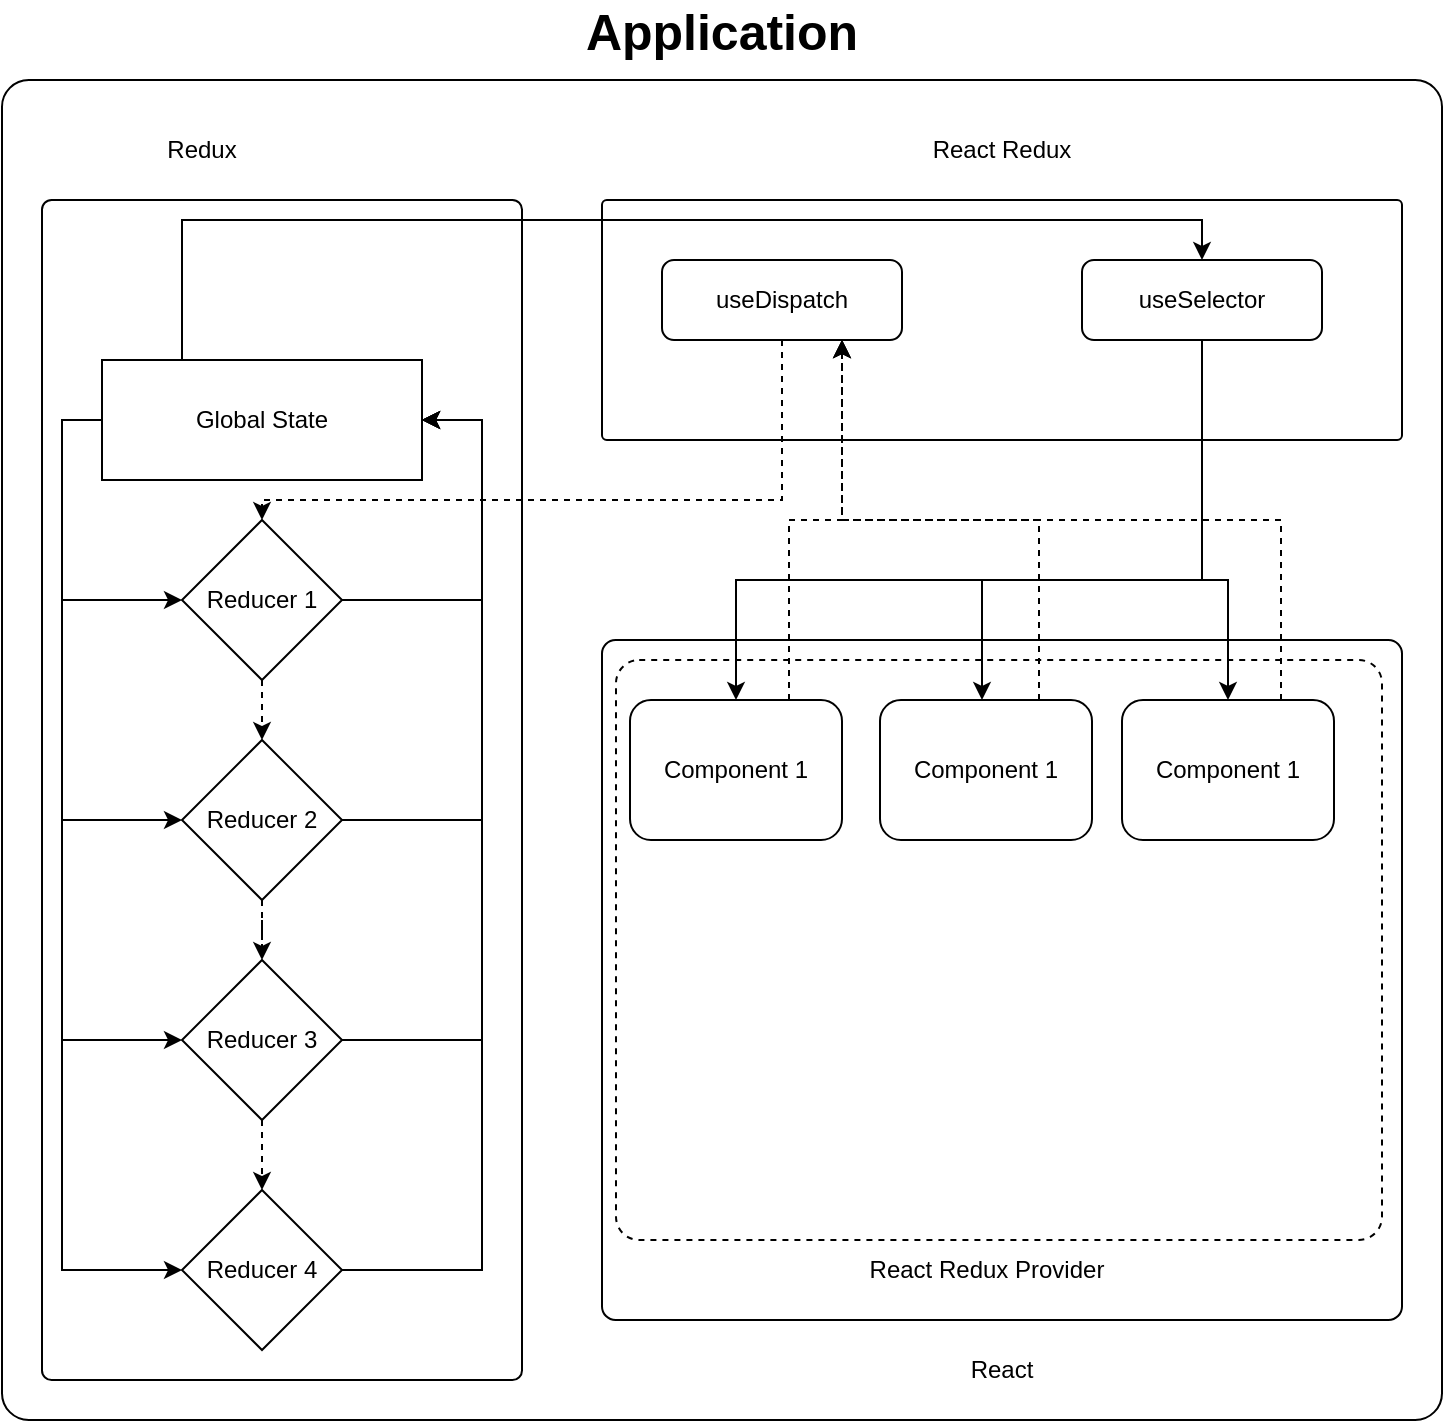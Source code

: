 <mxfile version="22.1.21" type="device">
  <diagram name="Page-1" id="mWZnEUVK1wt10If_alMy">
    <mxGraphModel dx="1434" dy="804" grid="1" gridSize="10" guides="1" tooltips="1" connect="1" arrows="1" fold="1" page="1" pageScale="1" pageWidth="827" pageHeight="1169" math="0" shadow="0">
      <root>
        <mxCell id="0" />
        <mxCell id="1" parent="0" />
        <mxCell id="usTf-mfsvKRDvEPEvib0-1" value="" style="rounded=1;whiteSpace=wrap;html=1;arcSize=2;" vertex="1" parent="1">
          <mxGeometry x="40" y="80" width="720" height="670" as="geometry" />
        </mxCell>
        <mxCell id="usTf-mfsvKRDvEPEvib0-2" value="Application" style="text;html=1;strokeColor=none;fillColor=none;align=center;verticalAlign=middle;whiteSpace=wrap;rounded=0;fontStyle=1;fontSize=25;" vertex="1" parent="1">
          <mxGeometry x="320" y="40" width="160" height="30" as="geometry" />
        </mxCell>
        <mxCell id="usTf-mfsvKRDvEPEvib0-4" value="" style="rounded=1;whiteSpace=wrap;html=1;arcSize=2;" vertex="1" parent="1">
          <mxGeometry x="60" y="140" width="240" height="590" as="geometry" />
        </mxCell>
        <mxCell id="usTf-mfsvKRDvEPEvib0-6" value="" style="rounded=1;whiteSpace=wrap;html=1;arcSize=2;" vertex="1" parent="1">
          <mxGeometry x="340" y="360" width="400" height="340" as="geometry" />
        </mxCell>
        <mxCell id="usTf-mfsvKRDvEPEvib0-20" style="edgeStyle=orthogonalEdgeStyle;rounded=0;orthogonalLoop=1;jettySize=auto;html=1;exitX=0;exitY=0.5;exitDx=0;exitDy=0;entryX=0;entryY=0.5;entryDx=0;entryDy=0;" edge="1" parent="1" target="usTf-mfsvKRDvEPEvib0-18">
          <mxGeometry relative="1" as="geometry">
            <mxPoint x="80" y="250" as="sourcePoint" />
            <mxPoint x="120" y="675" as="targetPoint" />
            <Array as="points">
              <mxPoint x="70" y="250" />
              <mxPoint x="70" y="675" />
            </Array>
          </mxGeometry>
        </mxCell>
        <mxCell id="usTf-mfsvKRDvEPEvib0-22" style="edgeStyle=orthogonalEdgeStyle;rounded=0;orthogonalLoop=1;jettySize=auto;html=1;exitX=0;exitY=0.5;exitDx=0;exitDy=0;entryX=0;entryY=0.5;entryDx=0;entryDy=0;" edge="1" parent="1" source="usTf-mfsvKRDvEPEvib0-8" target="usTf-mfsvKRDvEPEvib0-15">
          <mxGeometry relative="1" as="geometry" />
        </mxCell>
        <mxCell id="usTf-mfsvKRDvEPEvib0-23" style="edgeStyle=orthogonalEdgeStyle;rounded=0;orthogonalLoop=1;jettySize=auto;html=1;exitX=0;exitY=0.5;exitDx=0;exitDy=0;entryX=0;entryY=0.5;entryDx=0;entryDy=0;" edge="1" parent="1" source="usTf-mfsvKRDvEPEvib0-8" target="usTf-mfsvKRDvEPEvib0-16">
          <mxGeometry relative="1" as="geometry" />
        </mxCell>
        <mxCell id="usTf-mfsvKRDvEPEvib0-24" style="edgeStyle=orthogonalEdgeStyle;rounded=0;orthogonalLoop=1;jettySize=auto;html=1;exitX=0;exitY=0.5;exitDx=0;exitDy=0;entryX=0;entryY=0.5;entryDx=0;entryDy=0;" edge="1" parent="1" source="usTf-mfsvKRDvEPEvib0-8" target="usTf-mfsvKRDvEPEvib0-17">
          <mxGeometry relative="1" as="geometry" />
        </mxCell>
        <mxCell id="usTf-mfsvKRDvEPEvib0-8" value="Global State" style="rounded=0;whiteSpace=wrap;html=1;" vertex="1" parent="1">
          <mxGeometry x="90" y="220" width="160" height="60" as="geometry" />
        </mxCell>
        <mxCell id="usTf-mfsvKRDvEPEvib0-9" value="Redux" style="text;html=1;strokeColor=none;fillColor=none;align=center;verticalAlign=middle;whiteSpace=wrap;rounded=0;" vertex="1" parent="1">
          <mxGeometry x="110" y="100" width="60" height="30" as="geometry" />
        </mxCell>
        <mxCell id="usTf-mfsvKRDvEPEvib0-10" value="React" style="text;html=1;strokeColor=none;fillColor=none;align=center;verticalAlign=middle;whiteSpace=wrap;rounded=0;" vertex="1" parent="1">
          <mxGeometry x="510" y="710" width="60" height="30" as="geometry" />
        </mxCell>
        <mxCell id="usTf-mfsvKRDvEPEvib0-11" value="" style="rounded=1;whiteSpace=wrap;html=1;arcSize=2;" vertex="1" parent="1">
          <mxGeometry x="340" y="140" width="400" height="120" as="geometry" />
        </mxCell>
        <mxCell id="usTf-mfsvKRDvEPEvib0-14" value="React Redux" style="text;html=1;strokeColor=none;fillColor=none;align=center;verticalAlign=middle;whiteSpace=wrap;rounded=0;" vertex="1" parent="1">
          <mxGeometry x="495" y="100" width="90" height="30" as="geometry" />
        </mxCell>
        <mxCell id="usTf-mfsvKRDvEPEvib0-25" style="edgeStyle=orthogonalEdgeStyle;rounded=0;orthogonalLoop=1;jettySize=auto;html=1;exitX=1;exitY=0.5;exitDx=0;exitDy=0;entryX=1;entryY=0.5;entryDx=0;entryDy=0;" edge="1" parent="1" source="usTf-mfsvKRDvEPEvib0-15" target="usTf-mfsvKRDvEPEvib0-8">
          <mxGeometry relative="1" as="geometry">
            <Array as="points">
              <mxPoint x="280" y="340" />
              <mxPoint x="280" y="250" />
            </Array>
          </mxGeometry>
        </mxCell>
        <mxCell id="usTf-mfsvKRDvEPEvib0-40" style="edgeStyle=orthogonalEdgeStyle;rounded=0;orthogonalLoop=1;jettySize=auto;html=1;exitX=0.5;exitY=1;exitDx=0;exitDy=0;entryX=0.5;entryY=0;entryDx=0;entryDy=0;dashed=1;" edge="1" parent="1" source="usTf-mfsvKRDvEPEvib0-15" target="usTf-mfsvKRDvEPEvib0-16">
          <mxGeometry relative="1" as="geometry" />
        </mxCell>
        <mxCell id="usTf-mfsvKRDvEPEvib0-15" value="Reducer 1" style="rhombus;whiteSpace=wrap;html=1;" vertex="1" parent="1">
          <mxGeometry x="130" y="300" width="80" height="80" as="geometry" />
        </mxCell>
        <mxCell id="usTf-mfsvKRDvEPEvib0-26" style="edgeStyle=orthogonalEdgeStyle;rounded=0;orthogonalLoop=1;jettySize=auto;html=1;exitX=1;exitY=0.5;exitDx=0;exitDy=0;entryX=1;entryY=0.5;entryDx=0;entryDy=0;" edge="1" parent="1" source="usTf-mfsvKRDvEPEvib0-16" target="usTf-mfsvKRDvEPEvib0-8">
          <mxGeometry relative="1" as="geometry">
            <Array as="points">
              <mxPoint x="280" y="450" />
              <mxPoint x="280" y="250" />
            </Array>
          </mxGeometry>
        </mxCell>
        <mxCell id="usTf-mfsvKRDvEPEvib0-42" style="edgeStyle=orthogonalEdgeStyle;rounded=0;orthogonalLoop=1;jettySize=auto;html=1;exitX=0.5;exitY=1;exitDx=0;exitDy=0;dashed=1;" edge="1" parent="1" source="usTf-mfsvKRDvEPEvib0-16" target="usTf-mfsvKRDvEPEvib0-17">
          <mxGeometry relative="1" as="geometry" />
        </mxCell>
        <mxCell id="usTf-mfsvKRDvEPEvib0-16" value="Reducer 2" style="rhombus;whiteSpace=wrap;html=1;" vertex="1" parent="1">
          <mxGeometry x="130" y="410" width="80" height="80" as="geometry" />
        </mxCell>
        <mxCell id="usTf-mfsvKRDvEPEvib0-28" style="edgeStyle=orthogonalEdgeStyle;rounded=0;orthogonalLoop=1;jettySize=auto;html=1;exitX=1;exitY=0.5;exitDx=0;exitDy=0;entryX=1;entryY=0.5;entryDx=0;entryDy=0;" edge="1" parent="1" source="usTf-mfsvKRDvEPEvib0-17" target="usTf-mfsvKRDvEPEvib0-8">
          <mxGeometry relative="1" as="geometry">
            <Array as="points">
              <mxPoint x="280" y="560" />
              <mxPoint x="280" y="250" />
            </Array>
          </mxGeometry>
        </mxCell>
        <mxCell id="usTf-mfsvKRDvEPEvib0-43" style="edgeStyle=orthogonalEdgeStyle;rounded=0;orthogonalLoop=1;jettySize=auto;html=1;exitX=0.5;exitY=1;exitDx=0;exitDy=0;entryX=0.5;entryY=0;entryDx=0;entryDy=0;dashed=1;" edge="1" parent="1" source="usTf-mfsvKRDvEPEvib0-17" target="usTf-mfsvKRDvEPEvib0-18">
          <mxGeometry relative="1" as="geometry" />
        </mxCell>
        <mxCell id="usTf-mfsvKRDvEPEvib0-17" value="Reducer 3" style="rhombus;whiteSpace=wrap;html=1;" vertex="1" parent="1">
          <mxGeometry x="130" y="520" width="80" height="80" as="geometry" />
        </mxCell>
        <mxCell id="usTf-mfsvKRDvEPEvib0-29" style="edgeStyle=orthogonalEdgeStyle;rounded=0;orthogonalLoop=1;jettySize=auto;html=1;exitX=1;exitY=0.5;exitDx=0;exitDy=0;entryX=1;entryY=0.5;entryDx=0;entryDy=0;" edge="1" parent="1" source="usTf-mfsvKRDvEPEvib0-18" target="usTf-mfsvKRDvEPEvib0-8">
          <mxGeometry relative="1" as="geometry">
            <Array as="points">
              <mxPoint x="280" y="675" />
              <mxPoint x="280" y="250" />
            </Array>
          </mxGeometry>
        </mxCell>
        <mxCell id="usTf-mfsvKRDvEPEvib0-18" value="Reducer 4" style="rhombus;whiteSpace=wrap;html=1;" vertex="1" parent="1">
          <mxGeometry x="130" y="635" width="80" height="80" as="geometry" />
        </mxCell>
        <mxCell id="usTf-mfsvKRDvEPEvib0-39" style="edgeStyle=orthogonalEdgeStyle;rounded=0;orthogonalLoop=1;jettySize=auto;html=1;exitX=0.5;exitY=1;exitDx=0;exitDy=0;entryX=0.5;entryY=0;entryDx=0;entryDy=0;dashed=1;" edge="1" parent="1" source="usTf-mfsvKRDvEPEvib0-33" target="usTf-mfsvKRDvEPEvib0-15">
          <mxGeometry relative="1" as="geometry">
            <Array as="points">
              <mxPoint x="430" y="290" />
              <mxPoint x="170" y="290" />
            </Array>
          </mxGeometry>
        </mxCell>
        <mxCell id="usTf-mfsvKRDvEPEvib0-33" value="useDispatch" style="rounded=1;whiteSpace=wrap;html=1;" vertex="1" parent="1">
          <mxGeometry x="370" y="170" width="120" height="40" as="geometry" />
        </mxCell>
        <mxCell id="usTf-mfsvKRDvEPEvib0-56" style="edgeStyle=orthogonalEdgeStyle;rounded=0;orthogonalLoop=1;jettySize=auto;html=1;exitX=0.5;exitY=1;exitDx=0;exitDy=0;entryX=0.5;entryY=0;entryDx=0;entryDy=0;" edge="1" parent="1" source="usTf-mfsvKRDvEPEvib0-34" target="usTf-mfsvKRDvEPEvib0-50">
          <mxGeometry relative="1" as="geometry">
            <Array as="points">
              <mxPoint x="640" y="330" />
              <mxPoint x="653" y="330" />
            </Array>
          </mxGeometry>
        </mxCell>
        <mxCell id="usTf-mfsvKRDvEPEvib0-57" style="edgeStyle=orthogonalEdgeStyle;rounded=0;orthogonalLoop=1;jettySize=auto;html=1;exitX=0.5;exitY=1;exitDx=0;exitDy=0;" edge="1" parent="1" source="usTf-mfsvKRDvEPEvib0-34" target="usTf-mfsvKRDvEPEvib0-49">
          <mxGeometry relative="1" as="geometry">
            <Array as="points">
              <mxPoint x="640" y="330" />
              <mxPoint x="530" y="330" />
            </Array>
          </mxGeometry>
        </mxCell>
        <mxCell id="usTf-mfsvKRDvEPEvib0-58" style="edgeStyle=orthogonalEdgeStyle;rounded=0;orthogonalLoop=1;jettySize=auto;html=1;exitX=0.5;exitY=1;exitDx=0;exitDy=0;entryX=0.5;entryY=0;entryDx=0;entryDy=0;" edge="1" parent="1" source="usTf-mfsvKRDvEPEvib0-34" target="usTf-mfsvKRDvEPEvib0-44">
          <mxGeometry relative="1" as="geometry">
            <Array as="points">
              <mxPoint x="640" y="330" />
              <mxPoint x="407" y="330" />
            </Array>
          </mxGeometry>
        </mxCell>
        <mxCell id="usTf-mfsvKRDvEPEvib0-34" value="useSelector" style="rounded=1;whiteSpace=wrap;html=1;" vertex="1" parent="1">
          <mxGeometry x="580" y="170" width="120" height="40" as="geometry" />
        </mxCell>
        <mxCell id="usTf-mfsvKRDvEPEvib0-37" style="edgeStyle=orthogonalEdgeStyle;rounded=0;orthogonalLoop=1;jettySize=auto;html=1;exitX=0.25;exitY=0;exitDx=0;exitDy=0;entryX=0.5;entryY=0;entryDx=0;entryDy=0;" edge="1" parent="1" source="usTf-mfsvKRDvEPEvib0-8" target="usTf-mfsvKRDvEPEvib0-34">
          <mxGeometry relative="1" as="geometry" />
        </mxCell>
        <mxCell id="usTf-mfsvKRDvEPEvib0-59" value="" style="rounded=1;whiteSpace=wrap;html=1;arcSize=4;fillColor=none;dashed=1;" vertex="1" parent="1">
          <mxGeometry x="347" y="370" width="383" height="290" as="geometry" />
        </mxCell>
        <mxCell id="usTf-mfsvKRDvEPEvib0-61" style="edgeStyle=orthogonalEdgeStyle;rounded=0;orthogonalLoop=1;jettySize=auto;html=1;exitX=0.75;exitY=0;exitDx=0;exitDy=0;entryX=0.75;entryY=1;entryDx=0;entryDy=0;dashed=1;" edge="1" parent="1" source="usTf-mfsvKRDvEPEvib0-44" target="usTf-mfsvKRDvEPEvib0-33">
          <mxGeometry relative="1" as="geometry" />
        </mxCell>
        <mxCell id="usTf-mfsvKRDvEPEvib0-44" value="Component 1" style="rounded=1;whiteSpace=wrap;html=1;" vertex="1" parent="1">
          <mxGeometry x="354" y="390" width="106" height="70" as="geometry" />
        </mxCell>
        <mxCell id="usTf-mfsvKRDvEPEvib0-62" style="edgeStyle=orthogonalEdgeStyle;rounded=0;orthogonalLoop=1;jettySize=auto;html=1;exitX=0.75;exitY=0;exitDx=0;exitDy=0;entryX=0.75;entryY=1;entryDx=0;entryDy=0;dashed=1;" edge="1" parent="1" source="usTf-mfsvKRDvEPEvib0-49" target="usTf-mfsvKRDvEPEvib0-33">
          <mxGeometry relative="1" as="geometry" />
        </mxCell>
        <mxCell id="usTf-mfsvKRDvEPEvib0-49" value="Component 1" style="rounded=1;whiteSpace=wrap;html=1;" vertex="1" parent="1">
          <mxGeometry x="479" y="390" width="106" height="70" as="geometry" />
        </mxCell>
        <mxCell id="usTf-mfsvKRDvEPEvib0-63" style="edgeStyle=orthogonalEdgeStyle;rounded=0;orthogonalLoop=1;jettySize=auto;html=1;exitX=0.75;exitY=0;exitDx=0;exitDy=0;entryX=0.75;entryY=1;entryDx=0;entryDy=0;dashed=1;" edge="1" parent="1" source="usTf-mfsvKRDvEPEvib0-50" target="usTf-mfsvKRDvEPEvib0-33">
          <mxGeometry relative="1" as="geometry" />
        </mxCell>
        <mxCell id="usTf-mfsvKRDvEPEvib0-50" value="Component 1" style="rounded=1;whiteSpace=wrap;html=1;" vertex="1" parent="1">
          <mxGeometry x="600" y="390" width="106" height="70" as="geometry" />
        </mxCell>
        <mxCell id="usTf-mfsvKRDvEPEvib0-60" value="React Redux Provider" style="text;html=1;strokeColor=none;fillColor=none;align=center;verticalAlign=middle;whiteSpace=wrap;rounded=0;" vertex="1" parent="1">
          <mxGeometry x="462.75" y="660" width="138.5" height="30" as="geometry" />
        </mxCell>
      </root>
    </mxGraphModel>
  </diagram>
</mxfile>
